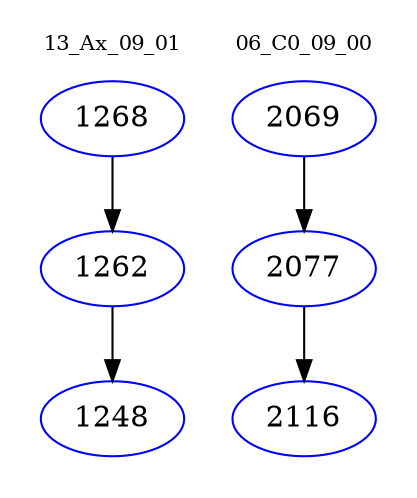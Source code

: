 digraph{
subgraph cluster_0 {
color = white
label = "13_Ax_09_01";
fontsize=10;
T0_1268 [label="1268", color="blue"]
T0_1268 -> T0_1262 [color="black"]
T0_1262 [label="1262", color="blue"]
T0_1262 -> T0_1248 [color="black"]
T0_1248 [label="1248", color="blue"]
}
subgraph cluster_1 {
color = white
label = "06_C0_09_00";
fontsize=10;
T1_2069 [label="2069", color="blue"]
T1_2069 -> T1_2077 [color="black"]
T1_2077 [label="2077", color="blue"]
T1_2077 -> T1_2116 [color="black"]
T1_2116 [label="2116", color="blue"]
}
}

